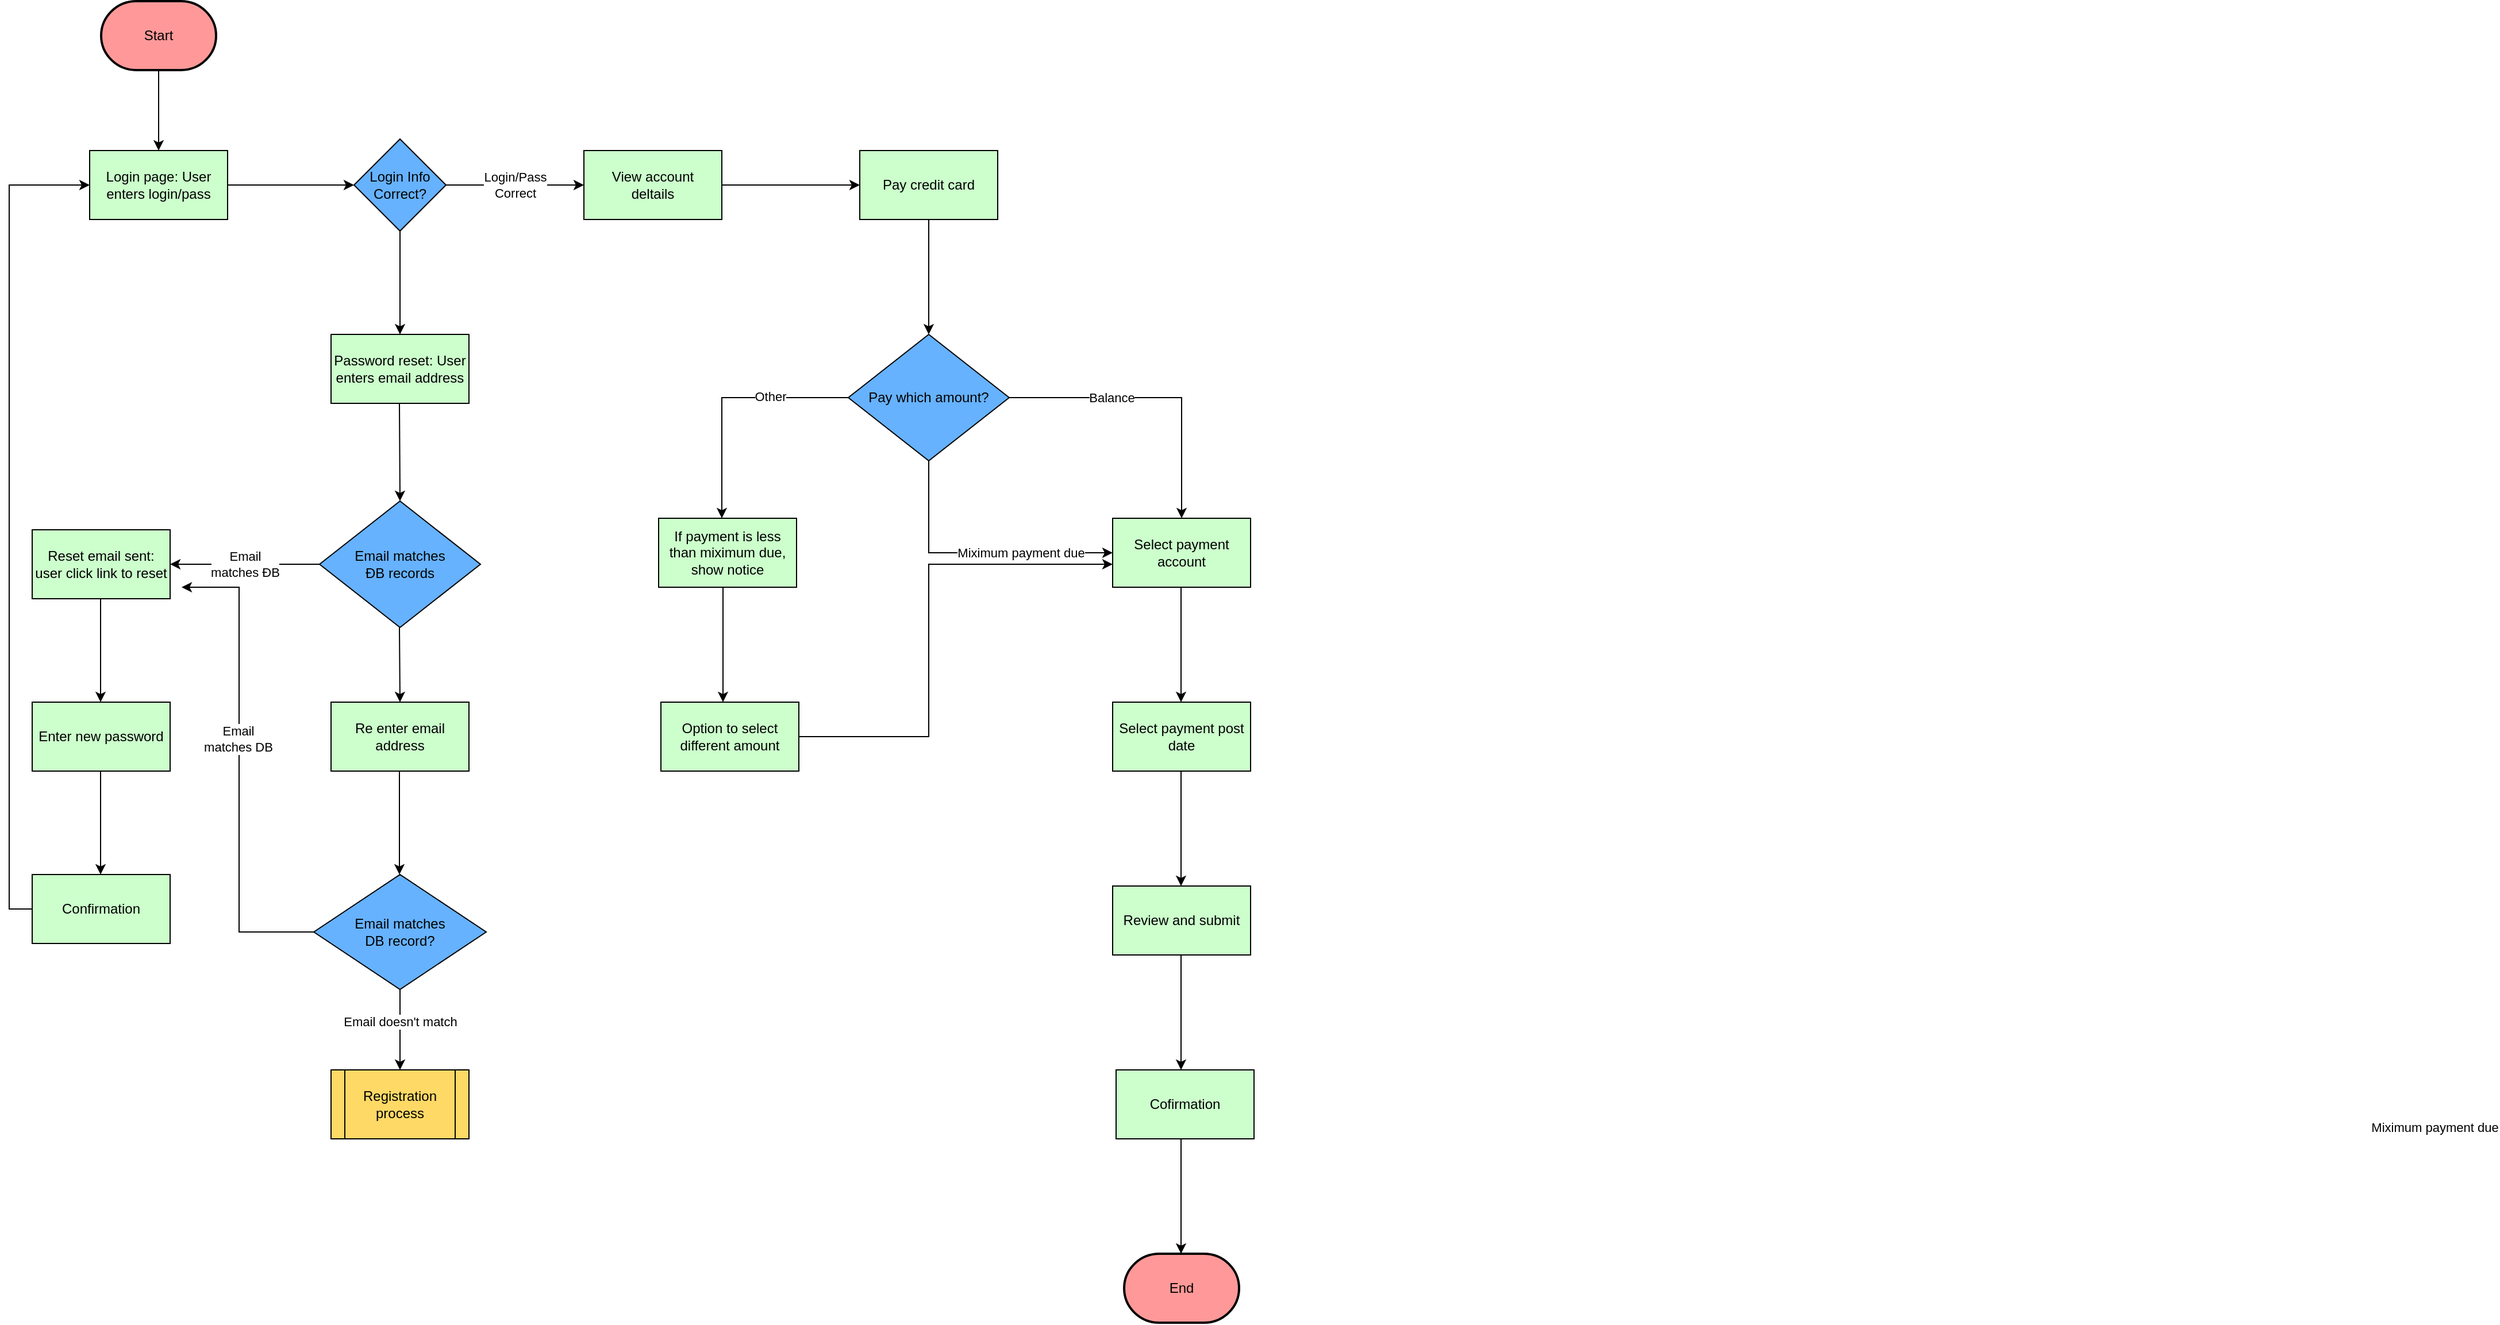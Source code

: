 <mxfile version="17.1.3" type="device"><diagram id="AuqHg_t2eympoIMU_dFX" name="Page-1"><mxGraphModel dx="1426" dy="649" grid="1" gridSize="10" guides="1" tooltips="1" connect="1" arrows="1" fold="1" page="1" pageScale="1" pageWidth="1169" pageHeight="1654" math="0" shadow="0"><root><mxCell id="0"/><mxCell id="1" parent="0"/><mxCell id="mjH_EdaplfC0k9f_bOTB-1" value="Start" style="strokeWidth=2;html=1;shape=mxgraph.flowchart.terminator;whiteSpace=wrap;fillColor=#FF9999;" vertex="1" parent="1"><mxGeometry x="100" y="30" width="100" height="60" as="geometry"/></mxCell><mxCell id="mjH_EdaplfC0k9f_bOTB-2" value="" style="endArrow=classic;html=1;rounded=0;exitX=0.5;exitY=1;exitDx=0;exitDy=0;exitPerimeter=0;" edge="1" parent="1" source="mjH_EdaplfC0k9f_bOTB-1"><mxGeometry width="50" height="50" relative="1" as="geometry"><mxPoint x="130" y="230" as="sourcePoint"/><mxPoint x="150" y="160" as="targetPoint"/></mxGeometry></mxCell><mxCell id="mjH_EdaplfC0k9f_bOTB-3" value="Login page: User enters login/pass" style="rounded=0;whiteSpace=wrap;html=1;fillColor=#CCFFCC;" vertex="1" parent="1"><mxGeometry x="90" y="160" width="120" height="60" as="geometry"/></mxCell><mxCell id="mjH_EdaplfC0k9f_bOTB-4" value="" style="endArrow=classic;html=1;rounded=0;exitX=1;exitY=0.5;exitDx=0;exitDy=0;" edge="1" parent="1" source="mjH_EdaplfC0k9f_bOTB-3"><mxGeometry width="50" height="50" relative="1" as="geometry"><mxPoint x="310" y="210" as="sourcePoint"/><mxPoint x="320" y="190" as="targetPoint"/></mxGeometry></mxCell><mxCell id="mjH_EdaplfC0k9f_bOTB-5" value="Login Info&lt;br&gt;Correct?" style="rhombus;whiteSpace=wrap;html=1;fillColor=#66B2FF;" vertex="1" parent="1"><mxGeometry x="320" y="150" width="80" height="80" as="geometry"/></mxCell><mxCell id="mjH_EdaplfC0k9f_bOTB-6" value="Login/Pass&lt;br&gt;Correct" style="endArrow=classic;html=1;rounded=0;exitX=1;exitY=0.5;exitDx=0;exitDy=0;" edge="1" parent="1" source="mjH_EdaplfC0k9f_bOTB-5"><mxGeometry width="50" height="50" relative="1" as="geometry"><mxPoint x="480" y="210" as="sourcePoint"/><mxPoint x="520" y="190" as="targetPoint"/></mxGeometry></mxCell><mxCell id="mjH_EdaplfC0k9f_bOTB-8" value="View account &lt;br&gt;deltails" style="rounded=0;whiteSpace=wrap;html=1;fillColor=#CCFFCC;" vertex="1" parent="1"><mxGeometry x="520" y="160" width="120" height="60" as="geometry"/></mxCell><mxCell id="mjH_EdaplfC0k9f_bOTB-9" value="" style="endArrow=classic;html=1;rounded=0;exitX=1;exitY=0.5;exitDx=0;exitDy=0;" edge="1" parent="1" source="mjH_EdaplfC0k9f_bOTB-8"><mxGeometry width="50" height="50" relative="1" as="geometry"><mxPoint x="740" y="220" as="sourcePoint"/><mxPoint x="760" y="190" as="targetPoint"/></mxGeometry></mxCell><mxCell id="mjH_EdaplfC0k9f_bOTB-10" value="Pay credit card" style="rounded=0;whiteSpace=wrap;html=1;fillColor=#CCFFCC;" vertex="1" parent="1"><mxGeometry x="760" y="160" width="120" height="60" as="geometry"/></mxCell><mxCell id="mjH_EdaplfC0k9f_bOTB-11" value="" style="endArrow=classic;html=1;rounded=0;exitX=0.5;exitY=1;exitDx=0;exitDy=0;" edge="1" parent="1" source="mjH_EdaplfC0k9f_bOTB-5"><mxGeometry width="50" height="50" relative="1" as="geometry"><mxPoint x="350" y="350" as="sourcePoint"/><mxPoint x="360" y="320" as="targetPoint"/></mxGeometry></mxCell><mxCell id="mjH_EdaplfC0k9f_bOTB-12" value="Password reset: User enters email address" style="rounded=0;whiteSpace=wrap;html=1;fillColor=#CCFFCC;" vertex="1" parent="1"><mxGeometry x="300" y="320" width="120" height="60" as="geometry"/></mxCell><mxCell id="mjH_EdaplfC0k9f_bOTB-13" value="" style="endArrow=classic;html=1;rounded=0;exitX=0.5;exitY=1;exitDx=0;exitDy=0;entryX=0.5;entryY=0;entryDx=0;entryDy=0;" edge="1" parent="1"><mxGeometry width="50" height="50" relative="1" as="geometry"><mxPoint x="359.5" y="380" as="sourcePoint"/><mxPoint x="360" y="465" as="targetPoint"/></mxGeometry></mxCell><mxCell id="mjH_EdaplfC0k9f_bOTB-14" value="Email matches&lt;br&gt;ĐB records" style="rhombus;whiteSpace=wrap;html=1;fillColor=#66B2FF;" vertex="1" parent="1"><mxGeometry x="290" y="465" width="140" height="110" as="geometry"/></mxCell><mxCell id="mjH_EdaplfC0k9f_bOTB-15" value="Email&lt;br&gt;matches ĐB" style="endArrow=classic;html=1;rounded=0;exitX=0;exitY=0.5;exitDx=0;exitDy=0;" edge="1" parent="1" source="mjH_EdaplfC0k9f_bOTB-14"><mxGeometry width="50" height="50" relative="1" as="geometry"><mxPoint x="200" y="520" as="sourcePoint"/><mxPoint x="160" y="520" as="targetPoint"/></mxGeometry></mxCell><mxCell id="mjH_EdaplfC0k9f_bOTB-16" value="Reset email sent: user click link to reset" style="rounded=0;whiteSpace=wrap;html=1;fillColor=#CCFFCC;" vertex="1" parent="1"><mxGeometry x="40" y="490" width="120" height="60" as="geometry"/></mxCell><mxCell id="mjH_EdaplfC0k9f_bOTB-18" value="Enter new password" style="rounded=0;whiteSpace=wrap;html=1;fillColor=#CCFFCC;" vertex="1" parent="1"><mxGeometry x="40" y="640" width="120" height="60" as="geometry"/></mxCell><mxCell id="mjH_EdaplfC0k9f_bOTB-19" value="" style="endArrow=classic;html=1;rounded=0;exitX=0.5;exitY=1;exitDx=0;exitDy=0;" edge="1" parent="1"><mxGeometry width="50" height="50" relative="1" as="geometry"><mxPoint x="99.5" y="550" as="sourcePoint"/><mxPoint x="99.5" y="640" as="targetPoint"/></mxGeometry></mxCell><mxCell id="mjH_EdaplfC0k9f_bOTB-20" value="" style="endArrow=classic;html=1;rounded=0;exitX=0.5;exitY=1;exitDx=0;exitDy=0;" edge="1" parent="1"><mxGeometry width="50" height="50" relative="1" as="geometry"><mxPoint x="99.5" y="700" as="sourcePoint"/><mxPoint x="99.5" y="790" as="targetPoint"/></mxGeometry></mxCell><mxCell id="mjH_EdaplfC0k9f_bOTB-21" value="Confirmation" style="rounded=0;whiteSpace=wrap;html=1;fillColor=#CCFFCC;" vertex="1" parent="1"><mxGeometry x="40" y="790" width="120" height="60" as="geometry"/></mxCell><mxCell id="mjH_EdaplfC0k9f_bOTB-22" value="" style="endArrow=classic;html=1;rounded=0;exitX=0;exitY=0.5;exitDx=0;exitDy=0;entryX=0;entryY=0.5;entryDx=0;entryDy=0;" edge="1" parent="1" source="mjH_EdaplfC0k9f_bOTB-21" target="mjH_EdaplfC0k9f_bOTB-3"><mxGeometry width="50" height="50" relative="1" as="geometry"><mxPoint x="-30" y="790" as="sourcePoint"/><mxPoint x="20" y="740" as="targetPoint"/><Array as="points"><mxPoint x="20" y="820"/><mxPoint x="20" y="190"/></Array></mxGeometry></mxCell><mxCell id="mjH_EdaplfC0k9f_bOTB-23" value="" style="endArrow=classic;html=1;rounded=0;exitX=0.5;exitY=1;exitDx=0;exitDy=0;" edge="1" parent="1"><mxGeometry width="50" height="50" relative="1" as="geometry"><mxPoint x="359.5" y="575" as="sourcePoint"/><mxPoint x="360" y="640" as="targetPoint"/></mxGeometry></mxCell><mxCell id="mjH_EdaplfC0k9f_bOTB-24" value="Re enter email address" style="rounded=0;whiteSpace=wrap;html=1;fillColor=#CCFFCC;" vertex="1" parent="1"><mxGeometry x="300" y="640" width="120" height="60" as="geometry"/></mxCell><mxCell id="mjH_EdaplfC0k9f_bOTB-25" value="" style="endArrow=classic;html=1;rounded=0;exitX=0.5;exitY=1;exitDx=0;exitDy=0;" edge="1" parent="1"><mxGeometry width="50" height="50" relative="1" as="geometry"><mxPoint x="359.5" y="700" as="sourcePoint"/><mxPoint x="359.5" y="790" as="targetPoint"/></mxGeometry></mxCell><mxCell id="mjH_EdaplfC0k9f_bOTB-26" value="Email matches &lt;br&gt;DB record?" style="rhombus;whiteSpace=wrap;html=1;fillColor=#66B2FF;" vertex="1" parent="1"><mxGeometry x="285" y="790" width="150" height="100" as="geometry"/></mxCell><mxCell id="mjH_EdaplfC0k9f_bOTB-27" value="" style="endArrow=classic;html=1;rounded=0;exitX=0;exitY=0.5;exitDx=0;exitDy=0;" edge="1" parent="1" source="mjH_EdaplfC0k9f_bOTB-26"><mxGeometry width="50" height="50" relative="1" as="geometry"><mxPoint x="210" y="820" as="sourcePoint"/><mxPoint x="170" y="540" as="targetPoint"/><Array as="points"><mxPoint x="220" y="840"/><mxPoint x="220" y="540"/></Array></mxGeometry></mxCell><mxCell id="mjH_EdaplfC0k9f_bOTB-28" value="Email&lt;br&gt;matches DB" style="edgeLabel;html=1;align=center;verticalAlign=middle;resizable=0;points=[];" vertex="1" connectable="0" parent="mjH_EdaplfC0k9f_bOTB-27"><mxGeometry x="0.123" y="1" relative="1" as="geometry"><mxPoint as="offset"/></mxGeometry></mxCell><mxCell id="mjH_EdaplfC0k9f_bOTB-29" value="" style="endArrow=classic;html=1;rounded=0;exitX=0.5;exitY=1;exitDx=0;exitDy=0;" edge="1" parent="1" source="mjH_EdaplfC0k9f_bOTB-26"><mxGeometry width="50" height="50" relative="1" as="geometry"><mxPoint x="360" y="1000" as="sourcePoint"/><mxPoint x="360" y="960" as="targetPoint"/></mxGeometry></mxCell><mxCell id="mjH_EdaplfC0k9f_bOTB-30" value="Email doesn't match" style="edgeLabel;html=1;align=center;verticalAlign=middle;resizable=0;points=[];" vertex="1" connectable="0" parent="mjH_EdaplfC0k9f_bOTB-29"><mxGeometry x="-0.2" relative="1" as="geometry"><mxPoint as="offset"/></mxGeometry></mxCell><mxCell id="mjH_EdaplfC0k9f_bOTB-31" value="Registration&lt;br&gt;process" style="shape=process;whiteSpace=wrap;html=1;backgroundOutline=1;fillColor=#FFD966;" vertex="1" parent="1"><mxGeometry x="300" y="960" width="120" height="60" as="geometry"/></mxCell><mxCell id="mjH_EdaplfC0k9f_bOTB-32" value="" style="endArrow=classic;html=1;rounded=0;exitX=0.5;exitY=1;exitDx=0;exitDy=0;" edge="1" parent="1" source="mjH_EdaplfC0k9f_bOTB-10"><mxGeometry width="50" height="50" relative="1" as="geometry"><mxPoint x="800" y="360" as="sourcePoint"/><mxPoint x="820" y="320" as="targetPoint"/></mxGeometry></mxCell><mxCell id="mjH_EdaplfC0k9f_bOTB-33" value="Pay which amount?" style="rhombus;whiteSpace=wrap;html=1;fillColor=#66B2FF;" vertex="1" parent="1"><mxGeometry x="750" y="320" width="140" height="110" as="geometry"/></mxCell><mxCell id="mjH_EdaplfC0k9f_bOTB-34" value="" style="endArrow=classic;html=1;rounded=0;exitX=1;exitY=0.5;exitDx=0;exitDy=0;" edge="1" parent="1" source="mjH_EdaplfC0k9f_bOTB-33"><mxGeometry width="50" height="50" relative="1" as="geometry"><mxPoint x="980" y="400" as="sourcePoint"/><mxPoint x="1040" y="480" as="targetPoint"/><Array as="points"><mxPoint x="1040" y="375"/></Array></mxGeometry></mxCell><mxCell id="mjH_EdaplfC0k9f_bOTB-37" value="Balance" style="edgeLabel;html=1;align=center;verticalAlign=middle;resizable=0;points=[];" vertex="1" connectable="0" parent="mjH_EdaplfC0k9f_bOTB-34"><mxGeometry x="-0.302" relative="1" as="geometry"><mxPoint as="offset"/></mxGeometry></mxCell><mxCell id="mjH_EdaplfC0k9f_bOTB-35" value="" style="endArrow=classic;html=1;rounded=0;exitX=0;exitY=0.5;exitDx=0;exitDy=0;" edge="1" parent="1" source="mjH_EdaplfC0k9f_bOTB-33"><mxGeometry width="50" height="50" relative="1" as="geometry"><mxPoint x="570" y="400" as="sourcePoint"/><mxPoint x="640" y="480" as="targetPoint"/><Array as="points"><mxPoint x="640" y="375"/></Array></mxGeometry></mxCell><mxCell id="mjH_EdaplfC0k9f_bOTB-36" value="Other" style="edgeLabel;html=1;align=center;verticalAlign=middle;resizable=0;points=[];" vertex="1" connectable="0" parent="mjH_EdaplfC0k9f_bOTB-35"><mxGeometry x="-0.367" y="-2" relative="1" as="geometry"><mxPoint y="1" as="offset"/></mxGeometry></mxCell><mxCell id="mjH_EdaplfC0k9f_bOTB-38" value="If payment is less&lt;br&gt;than miximum due, show notice" style="rounded=0;whiteSpace=wrap;html=1;fillColor=#CCFFCC;" vertex="1" parent="1"><mxGeometry x="585" y="480" width="120" height="60" as="geometry"/></mxCell><mxCell id="mjH_EdaplfC0k9f_bOTB-39" value="Select payment account" style="rounded=0;whiteSpace=wrap;html=1;fillColor=#CCFFCC;" vertex="1" parent="1"><mxGeometry x="980" y="480" width="120" height="60" as="geometry"/></mxCell><mxCell id="mjH_EdaplfC0k9f_bOTB-40" value="Miximum payment due" style="endArrow=classic;html=1;rounded=0;exitX=0.5;exitY=1;exitDx=0;exitDy=0;entryX=0;entryY=0.5;entryDx=0;entryDy=0;" edge="1" parent="1" source="mjH_EdaplfC0k9f_bOTB-33" target="mjH_EdaplfC0k9f_bOTB-39"><mxGeometry x="0.333" width="50" height="50" relative="1" as="geometry"><mxPoint x="890" y="560" as="sourcePoint"/><mxPoint x="940" y="510" as="targetPoint"/><Array as="points"><mxPoint x="820" y="510"/></Array><mxPoint as="offset"/></mxGeometry></mxCell><mxCell id="mjH_EdaplfC0k9f_bOTB-41" value="Miximum payment due" style="edgeLabel;html=1;align=center;verticalAlign=middle;resizable=0;points=[];" vertex="1" connectable="0" parent="mjH_EdaplfC0k9f_bOTB-40"><mxGeometry x="0.2" relative="1" as="geometry"><mxPoint x="1246" y="500" as="offset"/></mxGeometry></mxCell><mxCell id="mjH_EdaplfC0k9f_bOTB-42" value="" style="endArrow=classic;html=1;rounded=0;exitX=0.5;exitY=1;exitDx=0;exitDy=0;" edge="1" parent="1"><mxGeometry width="50" height="50" relative="1" as="geometry"><mxPoint x="641" y="540" as="sourcePoint"/><mxPoint x="641" y="640" as="targetPoint"/></mxGeometry></mxCell><mxCell id="mjH_EdaplfC0k9f_bOTB-43" value="Option to select different amount" style="rounded=0;whiteSpace=wrap;html=1;fillColor=#CCFFCC;" vertex="1" parent="1"><mxGeometry x="587" y="640" width="120" height="60" as="geometry"/></mxCell><mxCell id="mjH_EdaplfC0k9f_bOTB-44" value="" style="endArrow=classic;html=1;rounded=0;exitX=1;exitY=0.5;exitDx=0;exitDy=0;" edge="1" parent="1" source="mjH_EdaplfC0k9f_bOTB-43"><mxGeometry width="50" height="50" relative="1" as="geometry"><mxPoint x="840" y="670" as="sourcePoint"/><mxPoint x="980" y="520" as="targetPoint"/><Array as="points"><mxPoint x="820" y="670"/><mxPoint x="820" y="520"/></Array></mxGeometry></mxCell><mxCell id="mjH_EdaplfC0k9f_bOTB-45" value="" style="endArrow=classic;html=1;rounded=0;exitX=0.5;exitY=1;exitDx=0;exitDy=0;" edge="1" parent="1"><mxGeometry width="50" height="50" relative="1" as="geometry"><mxPoint x="1039.5" y="540" as="sourcePoint"/><mxPoint x="1039.5" y="640" as="targetPoint"/></mxGeometry></mxCell><mxCell id="mjH_EdaplfC0k9f_bOTB-46" value="Select payment post&lt;br&gt;date" style="rounded=0;whiteSpace=wrap;html=1;fillColor=#CCFFCC;" vertex="1" parent="1"><mxGeometry x="980" y="640" width="120" height="60" as="geometry"/></mxCell><mxCell id="mjH_EdaplfC0k9f_bOTB-47" value="" style="endArrow=classic;html=1;rounded=0;exitX=0.5;exitY=1;exitDx=0;exitDy=0;" edge="1" parent="1"><mxGeometry width="50" height="50" relative="1" as="geometry"><mxPoint x="1039.5" y="700" as="sourcePoint"/><mxPoint x="1039.5" y="800" as="targetPoint"/></mxGeometry></mxCell><mxCell id="mjH_EdaplfC0k9f_bOTB-48" value="Review and submit" style="rounded=0;whiteSpace=wrap;html=1;fillColor=#CCFFCC;" vertex="1" parent="1"><mxGeometry x="980" y="800" width="120" height="60" as="geometry"/></mxCell><mxCell id="mjH_EdaplfC0k9f_bOTB-49" value="Cofirmation" style="rounded=0;whiteSpace=wrap;html=1;fillColor=#CCFFCC;" vertex="1" parent="1"><mxGeometry x="983" y="960" width="120" height="60" as="geometry"/></mxCell><mxCell id="mjH_EdaplfC0k9f_bOTB-50" value="" style="endArrow=classic;html=1;rounded=0;exitX=0.5;exitY=1;exitDx=0;exitDy=0;" edge="1" parent="1"><mxGeometry width="50" height="50" relative="1" as="geometry"><mxPoint x="1039.5" y="860" as="sourcePoint"/><mxPoint x="1039.5" y="960" as="targetPoint"/></mxGeometry></mxCell><mxCell id="mjH_EdaplfC0k9f_bOTB-52" value="" style="endArrow=classic;html=1;rounded=0;exitX=0.5;exitY=1;exitDx=0;exitDy=0;" edge="1" parent="1"><mxGeometry width="50" height="50" relative="1" as="geometry"><mxPoint x="1039.5" y="1020" as="sourcePoint"/><mxPoint x="1039.5" y="1120" as="targetPoint"/></mxGeometry></mxCell><mxCell id="mjH_EdaplfC0k9f_bOTB-53" value="End" style="strokeWidth=2;html=1;shape=mxgraph.flowchart.terminator;whiteSpace=wrap;fillColor=#FF9999;" vertex="1" parent="1"><mxGeometry x="990" y="1120" width="100" height="60" as="geometry"/></mxCell></root></mxGraphModel></diagram></mxfile>